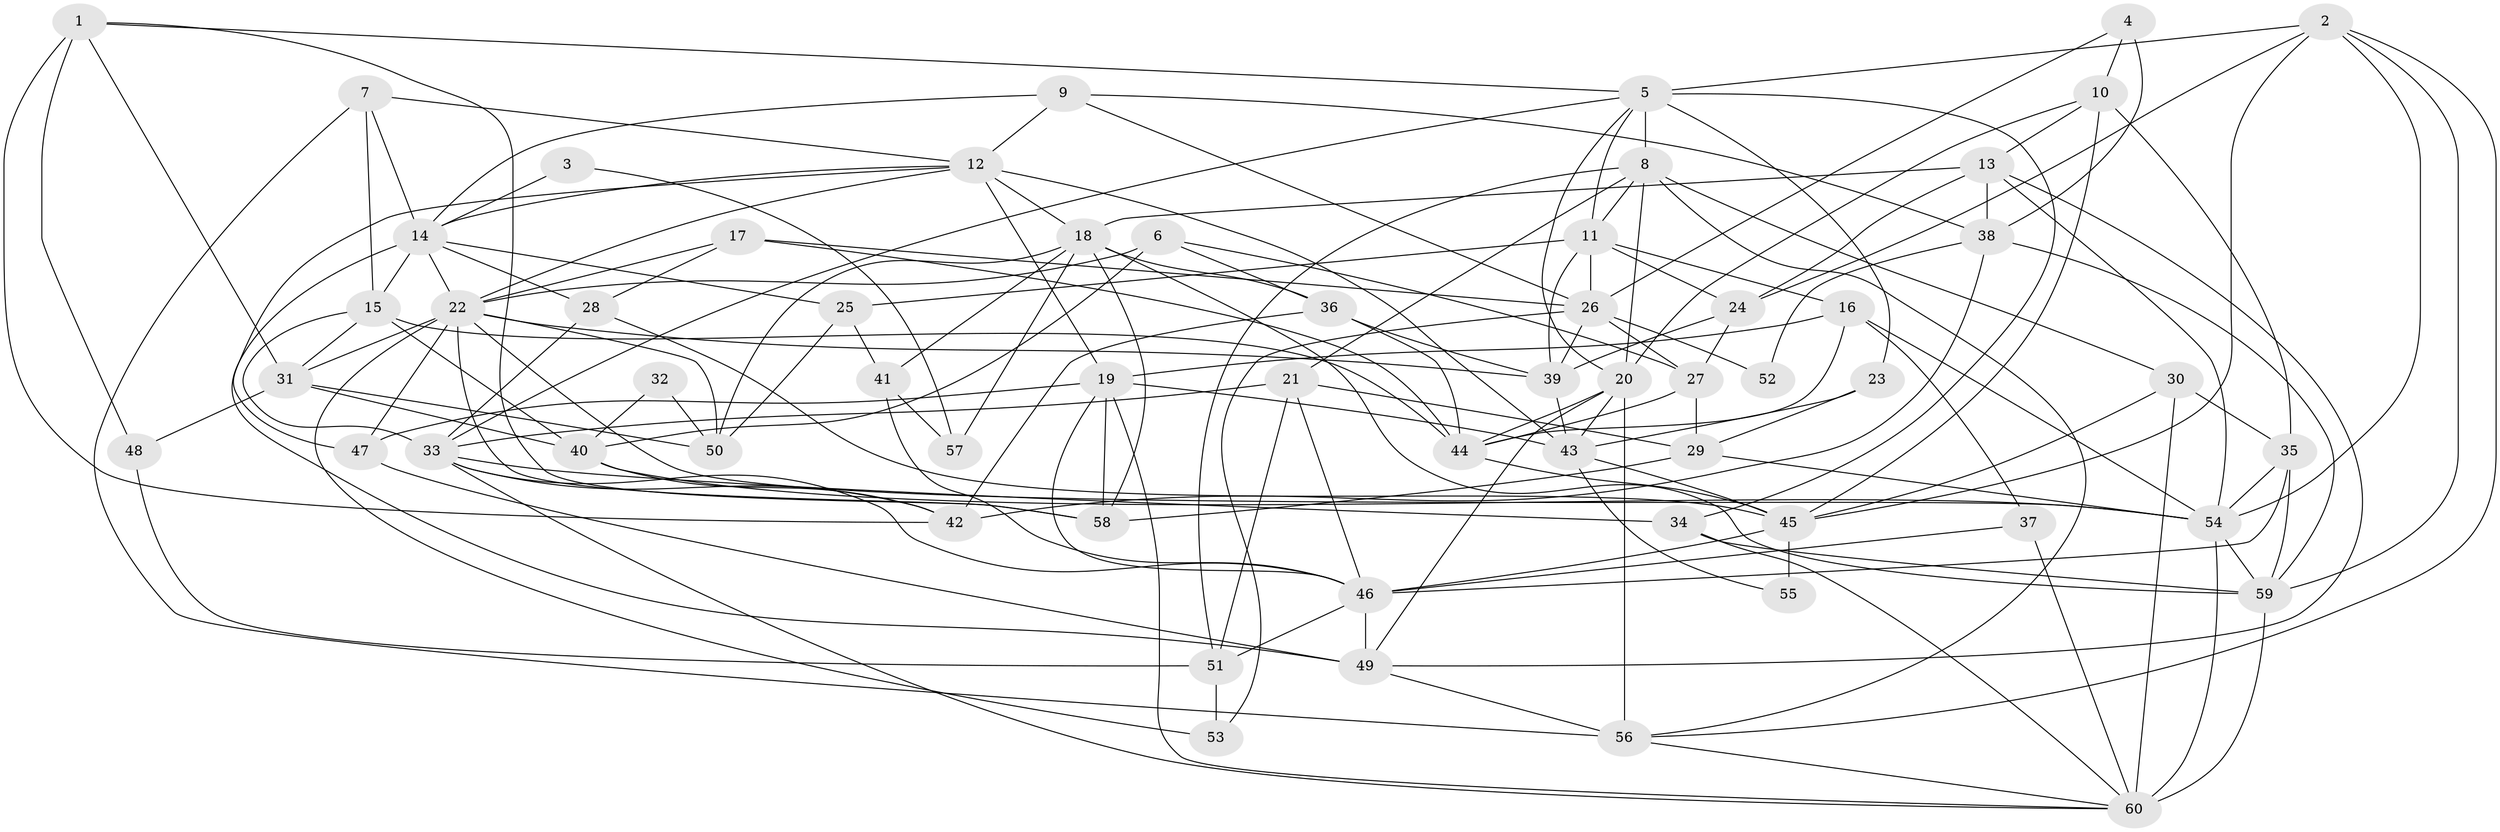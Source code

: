 // original degree distribution, {6: 0.09166666666666666, 7: 0.041666666666666664, 2: 0.15, 4: 0.2833333333333333, 3: 0.24166666666666667, 5: 0.18333333333333332, 10: 0.008333333333333333}
// Generated by graph-tools (version 1.1) at 2025/02/03/09/25 03:02:06]
// undirected, 60 vertices, 164 edges
graph export_dot {
graph [start="1"]
  node [color=gray90,style=filled];
  1;
  2;
  3;
  4;
  5;
  6;
  7;
  8;
  9;
  10;
  11;
  12;
  13;
  14;
  15;
  16;
  17;
  18;
  19;
  20;
  21;
  22;
  23;
  24;
  25;
  26;
  27;
  28;
  29;
  30;
  31;
  32;
  33;
  34;
  35;
  36;
  37;
  38;
  39;
  40;
  41;
  42;
  43;
  44;
  45;
  46;
  47;
  48;
  49;
  50;
  51;
  52;
  53;
  54;
  55;
  56;
  57;
  58;
  59;
  60;
  1 -- 5 [weight=1.0];
  1 -- 31 [weight=1.0];
  1 -- 42 [weight=1.0];
  1 -- 48 [weight=1.0];
  1 -- 58 [weight=1.0];
  2 -- 5 [weight=1.0];
  2 -- 24 [weight=1.0];
  2 -- 45 [weight=1.0];
  2 -- 54 [weight=1.0];
  2 -- 56 [weight=1.0];
  2 -- 59 [weight=1.0];
  3 -- 14 [weight=2.0];
  3 -- 57 [weight=1.0];
  4 -- 10 [weight=1.0];
  4 -- 26 [weight=1.0];
  4 -- 38 [weight=2.0];
  5 -- 8 [weight=2.0];
  5 -- 11 [weight=1.0];
  5 -- 20 [weight=1.0];
  5 -- 23 [weight=1.0];
  5 -- 33 [weight=1.0];
  5 -- 34 [weight=1.0];
  6 -- 22 [weight=1.0];
  6 -- 27 [weight=1.0];
  6 -- 36 [weight=1.0];
  6 -- 40 [weight=1.0];
  7 -- 12 [weight=1.0];
  7 -- 14 [weight=1.0];
  7 -- 15 [weight=1.0];
  7 -- 56 [weight=2.0];
  8 -- 11 [weight=1.0];
  8 -- 20 [weight=1.0];
  8 -- 21 [weight=1.0];
  8 -- 30 [weight=1.0];
  8 -- 51 [weight=1.0];
  8 -- 56 [weight=1.0];
  9 -- 12 [weight=1.0];
  9 -- 14 [weight=1.0];
  9 -- 26 [weight=1.0];
  9 -- 38 [weight=1.0];
  10 -- 13 [weight=1.0];
  10 -- 20 [weight=1.0];
  10 -- 35 [weight=1.0];
  10 -- 45 [weight=1.0];
  11 -- 16 [weight=1.0];
  11 -- 24 [weight=1.0];
  11 -- 25 [weight=1.0];
  11 -- 26 [weight=1.0];
  11 -- 39 [weight=1.0];
  12 -- 14 [weight=1.0];
  12 -- 18 [weight=1.0];
  12 -- 19 [weight=2.0];
  12 -- 22 [weight=1.0];
  12 -- 43 [weight=2.0];
  12 -- 47 [weight=1.0];
  13 -- 18 [weight=1.0];
  13 -- 24 [weight=1.0];
  13 -- 38 [weight=1.0];
  13 -- 49 [weight=1.0];
  13 -- 54 [weight=1.0];
  14 -- 15 [weight=1.0];
  14 -- 22 [weight=1.0];
  14 -- 25 [weight=1.0];
  14 -- 28 [weight=1.0];
  14 -- 49 [weight=1.0];
  15 -- 31 [weight=1.0];
  15 -- 33 [weight=1.0];
  15 -- 40 [weight=1.0];
  15 -- 44 [weight=1.0];
  16 -- 19 [weight=1.0];
  16 -- 37 [weight=1.0];
  16 -- 44 [weight=1.0];
  16 -- 54 [weight=1.0];
  17 -- 22 [weight=1.0];
  17 -- 26 [weight=1.0];
  17 -- 28 [weight=1.0];
  17 -- 44 [weight=1.0];
  18 -- 36 [weight=1.0];
  18 -- 41 [weight=1.0];
  18 -- 50 [weight=1.0];
  18 -- 57 [weight=1.0];
  18 -- 58 [weight=1.0];
  18 -- 59 [weight=1.0];
  19 -- 43 [weight=1.0];
  19 -- 46 [weight=1.0];
  19 -- 47 [weight=1.0];
  19 -- 58 [weight=1.0];
  19 -- 60 [weight=1.0];
  20 -- 43 [weight=1.0];
  20 -- 44 [weight=1.0];
  20 -- 49 [weight=1.0];
  20 -- 56 [weight=1.0];
  21 -- 29 [weight=1.0];
  21 -- 33 [weight=1.0];
  21 -- 46 [weight=1.0];
  21 -- 51 [weight=1.0];
  22 -- 31 [weight=1.0];
  22 -- 39 [weight=1.0];
  22 -- 47 [weight=1.0];
  22 -- 50 [weight=1.0];
  22 -- 53 [weight=1.0];
  22 -- 54 [weight=1.0];
  22 -- 58 [weight=1.0];
  23 -- 29 [weight=1.0];
  23 -- 43 [weight=1.0];
  24 -- 27 [weight=2.0];
  24 -- 39 [weight=1.0];
  25 -- 41 [weight=1.0];
  25 -- 50 [weight=1.0];
  26 -- 27 [weight=1.0];
  26 -- 39 [weight=1.0];
  26 -- 52 [weight=1.0];
  26 -- 53 [weight=1.0];
  27 -- 29 [weight=1.0];
  27 -- 44 [weight=1.0];
  28 -- 33 [weight=1.0];
  28 -- 45 [weight=1.0];
  29 -- 54 [weight=1.0];
  29 -- 58 [weight=1.0];
  30 -- 35 [weight=1.0];
  30 -- 45 [weight=1.0];
  30 -- 60 [weight=1.0];
  31 -- 40 [weight=1.0];
  31 -- 48 [weight=1.0];
  31 -- 50 [weight=1.0];
  32 -- 40 [weight=1.0];
  32 -- 50 [weight=1.0];
  33 -- 34 [weight=1.0];
  33 -- 42 [weight=1.0];
  33 -- 46 [weight=1.0];
  33 -- 60 [weight=1.0];
  34 -- 59 [weight=1.0];
  34 -- 60 [weight=1.0];
  35 -- 46 [weight=1.0];
  35 -- 54 [weight=1.0];
  35 -- 59 [weight=1.0];
  36 -- 39 [weight=2.0];
  36 -- 42 [weight=1.0];
  36 -- 44 [weight=1.0];
  37 -- 46 [weight=1.0];
  37 -- 60 [weight=1.0];
  38 -- 42 [weight=1.0];
  38 -- 52 [weight=1.0];
  38 -- 59 [weight=2.0];
  39 -- 43 [weight=1.0];
  40 -- 42 [weight=1.0];
  40 -- 54 [weight=1.0];
  41 -- 46 [weight=1.0];
  41 -- 57 [weight=1.0];
  43 -- 45 [weight=1.0];
  43 -- 55 [weight=1.0];
  44 -- 45 [weight=1.0];
  45 -- 46 [weight=1.0];
  45 -- 55 [weight=2.0];
  46 -- 49 [weight=1.0];
  46 -- 51 [weight=1.0];
  47 -- 49 [weight=2.0];
  48 -- 51 [weight=1.0];
  49 -- 56 [weight=1.0];
  51 -- 53 [weight=1.0];
  54 -- 59 [weight=1.0];
  54 -- 60 [weight=2.0];
  56 -- 60 [weight=1.0];
  59 -- 60 [weight=2.0];
}
